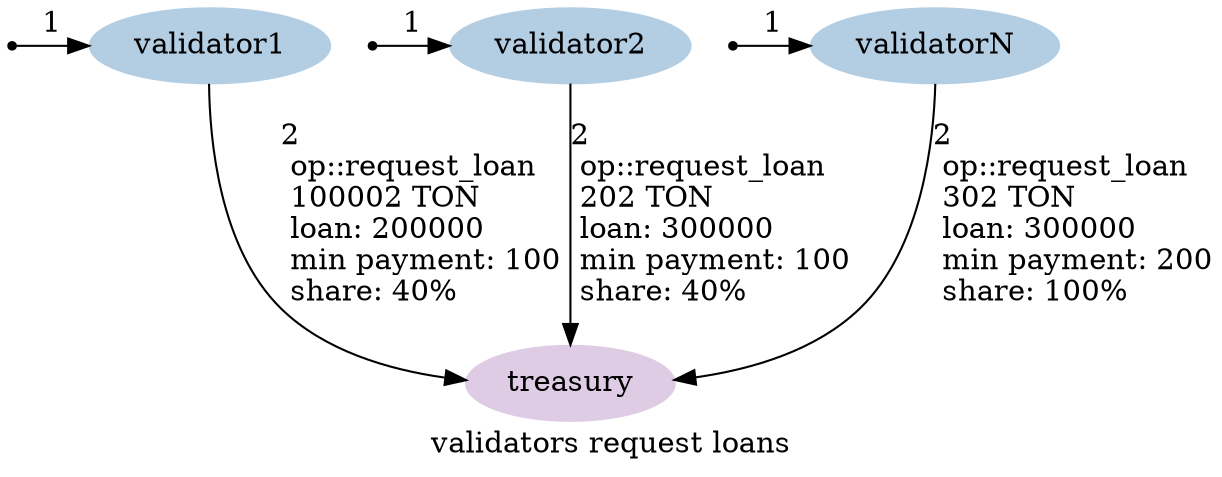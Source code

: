 digraph {
    label="validators request loans"
    node [ colorscheme=pastel19 style=filled ]

    /* Entities */
    external1, external2, externalN [ shape=point ]
    validator1, validator2, validatorN [ color=2 ]
    treasury [ color=4 ]

    /* Relationships */
    external1 -> validator1 [ label="1" ]
    validator1 -> treasury [ label="2\l op::request_loan\l 100002 TON\l loan: 200000\l min payment: 100\l share: 40%\l" ]
    external2 -> validator2 [ label="1" ]
    validator2 -> treasury [ label="2\l op::request_loan\l 202 TON\l loan: 300000\l min payment: 100\l share: 40%\l" ]
    externalN -> validatorN [ label="1" ]
    validatorN -> treasury [ label="2\l op::request_loan\l 302 TON\l loan: 300000\l min payment: 200\l share: 100%\l" ]

    /* Ranks */
    { rank=min external1 validator1 external2 validator2 externalN validatorN }
    { rank=max treasury }
}
